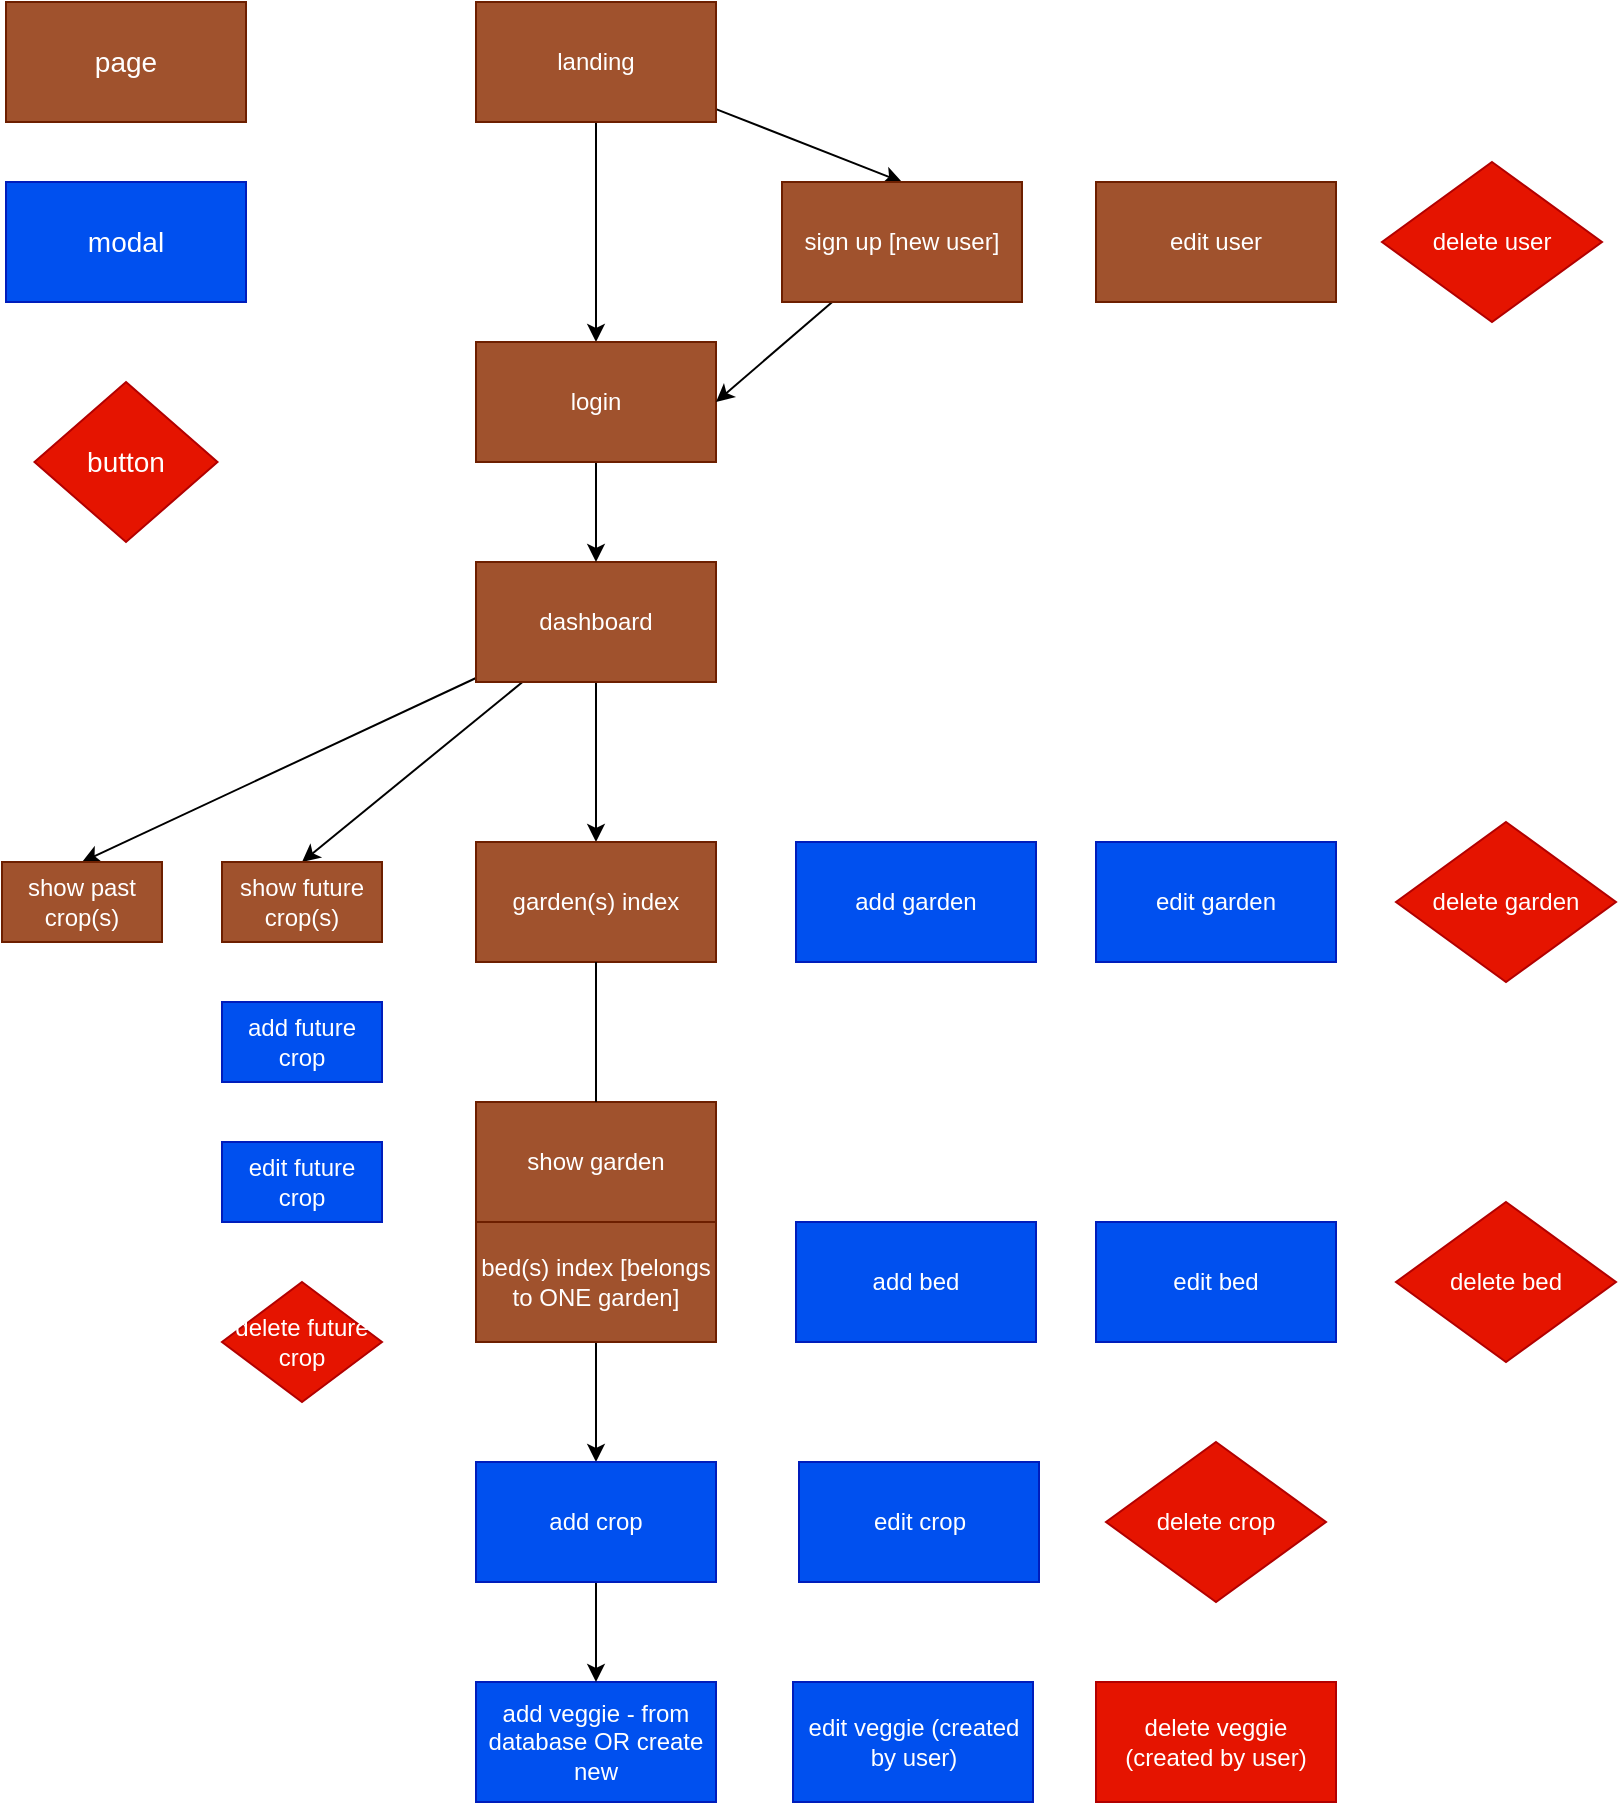 <mxfile>
    <diagram id="5sZVq_WIgJnDN06RHX3J" name="Page-1">
        <mxGraphModel dx="1671" dy="1178" grid="0" gridSize="10" guides="1" tooltips="1" connect="1" arrows="1" fold="1" page="0" pageScale="1" pageWidth="827" pageHeight="1169" math="0" shadow="0">
            <root>
                <mxCell id="0"/>
                <mxCell id="1" parent="0"/>
                <mxCell id="15" style="edgeStyle=none;html=1;entryX=0.5;entryY=0;entryDx=0;entryDy=0;" edge="1" parent="1" source="2" target="10">
                    <mxGeometry relative="1" as="geometry"/>
                </mxCell>
                <mxCell id="44" style="edgeStyle=none;html=1;entryX=0.5;entryY=0;entryDx=0;entryDy=0;" edge="1" parent="1" source="2" target="34">
                    <mxGeometry relative="1" as="geometry"/>
                </mxCell>
                <mxCell id="45" style="edgeStyle=none;html=1;entryX=0.5;entryY=0;entryDx=0;entryDy=0;" edge="1" parent="1" source="2" target="29">
                    <mxGeometry relative="1" as="geometry"/>
                </mxCell>
                <mxCell id="2" value="dashboard" style="whiteSpace=wrap;html=1;fillColor=#a0522d;fontColor=#ffffff;strokeColor=#6D1F00;" parent="1" vertex="1">
                    <mxGeometry x="247" y="290" width="120" height="60" as="geometry"/>
                </mxCell>
                <mxCell id="6" style="edgeStyle=none;html=1;entryX=0.5;entryY=0;entryDx=0;entryDy=0;" edge="1" parent="1" source="3" target="5">
                    <mxGeometry relative="1" as="geometry"/>
                </mxCell>
                <mxCell id="7" style="edgeStyle=none;html=1;entryX=0.5;entryY=0;entryDx=0;entryDy=0;" edge="1" parent="1" source="3" target="4">
                    <mxGeometry relative="1" as="geometry"/>
                </mxCell>
                <mxCell id="3" value="landing" style="whiteSpace=wrap;html=1;fillColor=#a0522d;fontColor=#ffffff;strokeColor=#6D1F00;" vertex="1" parent="1">
                    <mxGeometry x="247" y="10" width="120" height="60" as="geometry"/>
                </mxCell>
                <mxCell id="9" style="edgeStyle=none;html=1;entryX=0.5;entryY=0;entryDx=0;entryDy=0;" edge="1" parent="1" source="4" target="2">
                    <mxGeometry relative="1" as="geometry"/>
                </mxCell>
                <mxCell id="4" value="login" style="whiteSpace=wrap;html=1;fillColor=#a0522d;fontColor=#ffffff;strokeColor=#6D1F00;" vertex="1" parent="1">
                    <mxGeometry x="247" y="180" width="120" height="60" as="geometry"/>
                </mxCell>
                <mxCell id="8" style="edgeStyle=none;html=1;entryX=1;entryY=0.5;entryDx=0;entryDy=0;" edge="1" parent="1" source="5" target="4">
                    <mxGeometry relative="1" as="geometry"/>
                </mxCell>
                <mxCell id="5" value="sign up [new user]" style="whiteSpace=wrap;html=1;fillColor=#a0522d;fontColor=#ffffff;strokeColor=#6D1F00;" vertex="1" parent="1">
                    <mxGeometry x="400" y="100" width="120" height="60" as="geometry"/>
                </mxCell>
                <mxCell id="16" style="edgeStyle=none;html=1;entryX=0.5;entryY=0;entryDx=0;entryDy=0;startArrow=none;" edge="1" parent="1" source="42" target="14">
                    <mxGeometry relative="1" as="geometry"/>
                </mxCell>
                <mxCell id="10" value="garden(s) index" style="whiteSpace=wrap;html=1;fillColor=#a0522d;fontColor=#ffffff;strokeColor=#6D1F00;" vertex="1" parent="1">
                    <mxGeometry x="247" y="430" width="120" height="60" as="geometry"/>
                </mxCell>
                <mxCell id="11" value="add garden" style="whiteSpace=wrap;html=1;fillColor=#0050ef;fontColor=#ffffff;strokeColor=#001DBC;" vertex="1" parent="1">
                    <mxGeometry x="407" y="430" width="120" height="60" as="geometry"/>
                </mxCell>
                <mxCell id="12" value="edit garden" style="whiteSpace=wrap;html=1;fillColor=#0050ef;fontColor=#ffffff;strokeColor=#001DBC;" vertex="1" parent="1">
                    <mxGeometry x="557" y="430" width="120" height="60" as="geometry"/>
                </mxCell>
                <mxCell id="13" value="delete garden" style="rhombus;whiteSpace=wrap;html=1;fillColor=#e51400;fontColor=#ffffff;strokeColor=#B20000;" vertex="1" parent="1">
                    <mxGeometry x="707" y="420" width="110" height="80" as="geometry"/>
                </mxCell>
                <mxCell id="35" style="edgeStyle=none;html=1;entryX=0.5;entryY=0;entryDx=0;entryDy=0;" edge="1" parent="1" source="14" target="26">
                    <mxGeometry relative="1" as="geometry">
                        <mxPoint x="307" y="730" as="targetPoint"/>
                    </mxGeometry>
                </mxCell>
                <mxCell id="14" value="bed(s) index [belongs to ONE garden]" style="whiteSpace=wrap;html=1;fillColor=#a0522d;fontColor=#ffffff;strokeColor=#6D1F00;" vertex="1" parent="1">
                    <mxGeometry x="247" y="620" width="120" height="60" as="geometry"/>
                </mxCell>
                <mxCell id="17" value="add bed" style="whiteSpace=wrap;html=1;fillColor=#0050ef;fontColor=#ffffff;strokeColor=#001DBC;" vertex="1" parent="1">
                    <mxGeometry x="407" y="620" width="120" height="60" as="geometry"/>
                </mxCell>
                <mxCell id="18" value="edit bed" style="whiteSpace=wrap;html=1;fillColor=#0050ef;fontColor=#ffffff;strokeColor=#001DBC;" vertex="1" parent="1">
                    <mxGeometry x="557" y="620" width="120" height="60" as="geometry"/>
                </mxCell>
                <mxCell id="19" value="delete bed" style="rhombus;whiteSpace=wrap;html=1;fillColor=#e51400;fontColor=#ffffff;strokeColor=#B20000;" vertex="1" parent="1">
                    <mxGeometry x="707" y="610" width="110" height="80" as="geometry"/>
                </mxCell>
                <mxCell id="21" value="add veggie - from database OR create new" style="whiteSpace=wrap;html=1;fillColor=#0050ef;fontColor=#ffffff;strokeColor=#001DBC;" vertex="1" parent="1">
                    <mxGeometry x="247" y="850" width="120" height="60" as="geometry"/>
                </mxCell>
                <mxCell id="22" value="edit veggie (created by user)" style="whiteSpace=wrap;html=1;fillColor=#0050ef;fontColor=#ffffff;strokeColor=#001DBC;" vertex="1" parent="1">
                    <mxGeometry x="405.5" y="850" width="120" height="60" as="geometry"/>
                </mxCell>
                <mxCell id="23" value="delete veggie (created by user)" style="whiteSpace=wrap;html=1;fillColor=#e51400;fontColor=#ffffff;strokeColor=#B20000;" vertex="1" parent="1">
                    <mxGeometry x="557" y="850" width="120" height="60" as="geometry"/>
                </mxCell>
                <mxCell id="41" style="edgeStyle=none;html=1;entryX=0.5;entryY=0;entryDx=0;entryDy=0;" edge="1" parent="1" source="26" target="21">
                    <mxGeometry relative="1" as="geometry"/>
                </mxCell>
                <mxCell id="26" value="add crop" style="whiteSpace=wrap;html=1;fillColor=#0050ef;fontColor=#ffffff;strokeColor=#001DBC;" vertex="1" parent="1">
                    <mxGeometry x="247" y="740" width="120" height="60" as="geometry"/>
                </mxCell>
                <mxCell id="27" value="edit crop" style="whiteSpace=wrap;html=1;fillColor=#0050ef;fontColor=#ffffff;strokeColor=#001DBC;" vertex="1" parent="1">
                    <mxGeometry x="408.5" y="740" width="120" height="60" as="geometry"/>
                </mxCell>
                <mxCell id="28" value="delete crop" style="rhombus;whiteSpace=wrap;html=1;fillColor=#e51400;fontColor=#ffffff;strokeColor=#B20000;" vertex="1" parent="1">
                    <mxGeometry x="562" y="730" width="110" height="80" as="geometry"/>
                </mxCell>
                <mxCell id="29" value="show future crop(s)" style="whiteSpace=wrap;html=1;fillColor=#a0522d;fontColor=#ffffff;strokeColor=#6D1F00;" vertex="1" parent="1">
                    <mxGeometry x="120" y="440" width="80" height="40" as="geometry"/>
                </mxCell>
                <mxCell id="30" value="add future crop" style="whiteSpace=wrap;html=1;fillColor=#0050ef;fontColor=#ffffff;strokeColor=#001DBC;" vertex="1" parent="1">
                    <mxGeometry x="120" y="510" width="80" height="40" as="geometry"/>
                </mxCell>
                <mxCell id="31" value="edit future crop" style="whiteSpace=wrap;html=1;fillColor=#0050ef;fontColor=#ffffff;strokeColor=#001DBC;" vertex="1" parent="1">
                    <mxGeometry x="120" y="580" width="80" height="40" as="geometry"/>
                </mxCell>
                <mxCell id="33" value="delete future crop" style="rhombus;whiteSpace=wrap;html=1;fillColor=#e51400;fontColor=#ffffff;strokeColor=#B20000;" vertex="1" parent="1">
                    <mxGeometry x="120" y="650" width="80" height="60" as="geometry"/>
                </mxCell>
                <mxCell id="34" value="show past crop(s)" style="whiteSpace=wrap;html=1;fillColor=#a0522d;fontColor=#ffffff;strokeColor=#6D1F00;" vertex="1" parent="1">
                    <mxGeometry x="10" y="440" width="80" height="40" as="geometry"/>
                </mxCell>
                <mxCell id="42" value="show garden" style="whiteSpace=wrap;html=1;fillColor=#a0522d;fontColor=#ffffff;strokeColor=#6D1F00;" vertex="1" parent="1">
                    <mxGeometry x="247" y="560" width="120" height="60" as="geometry"/>
                </mxCell>
                <mxCell id="43" value="" style="edgeStyle=none;html=1;entryX=0.5;entryY=0;entryDx=0;entryDy=0;endArrow=none;" edge="1" parent="1" source="10" target="42">
                    <mxGeometry relative="1" as="geometry">
                        <mxPoint x="307" y="440" as="sourcePoint"/>
                        <mxPoint x="307" y="620" as="targetPoint"/>
                    </mxGeometry>
                </mxCell>
                <mxCell id="46" value="edit user" style="whiteSpace=wrap;html=1;fillColor=#a0522d;fontColor=#ffffff;strokeColor=#6D1F00;" vertex="1" parent="1">
                    <mxGeometry x="557" y="100" width="120" height="60" as="geometry"/>
                </mxCell>
                <mxCell id="48" value="delete user" style="rhombus;whiteSpace=wrap;html=1;fillColor=#e51400;fontColor=#ffffff;strokeColor=#B20000;" vertex="1" parent="1">
                    <mxGeometry x="700" y="90" width="110" height="80" as="geometry"/>
                </mxCell>
                <mxCell id="49" value="&lt;font style=&quot;font-size: 14px&quot;&gt;button&lt;/font&gt;" style="rhombus;whiteSpace=wrap;html=1;fillColor=#e51400;fontColor=#ffffff;strokeColor=#B20000;" vertex="1" parent="1">
                    <mxGeometry x="26.25" y="200" width="91.5" height="80" as="geometry"/>
                </mxCell>
                <mxCell id="50" value="&lt;font style=&quot;font-size: 14px&quot;&gt;modal&lt;/font&gt;" style="whiteSpace=wrap;html=1;fillColor=#0050ef;fontColor=#ffffff;strokeColor=#001DBC;" vertex="1" parent="1">
                    <mxGeometry x="12" y="100" width="120" height="60" as="geometry"/>
                </mxCell>
                <mxCell id="51" value="&lt;font style=&quot;font-size: 14px&quot;&gt;page&lt;/font&gt;" style="whiteSpace=wrap;html=1;fillColor=#a0522d;fontColor=#ffffff;strokeColor=#6D1F00;" vertex="1" parent="1">
                    <mxGeometry x="12" y="10" width="120" height="60" as="geometry"/>
                </mxCell>
            </root>
        </mxGraphModel>
    </diagram>
</mxfile>
